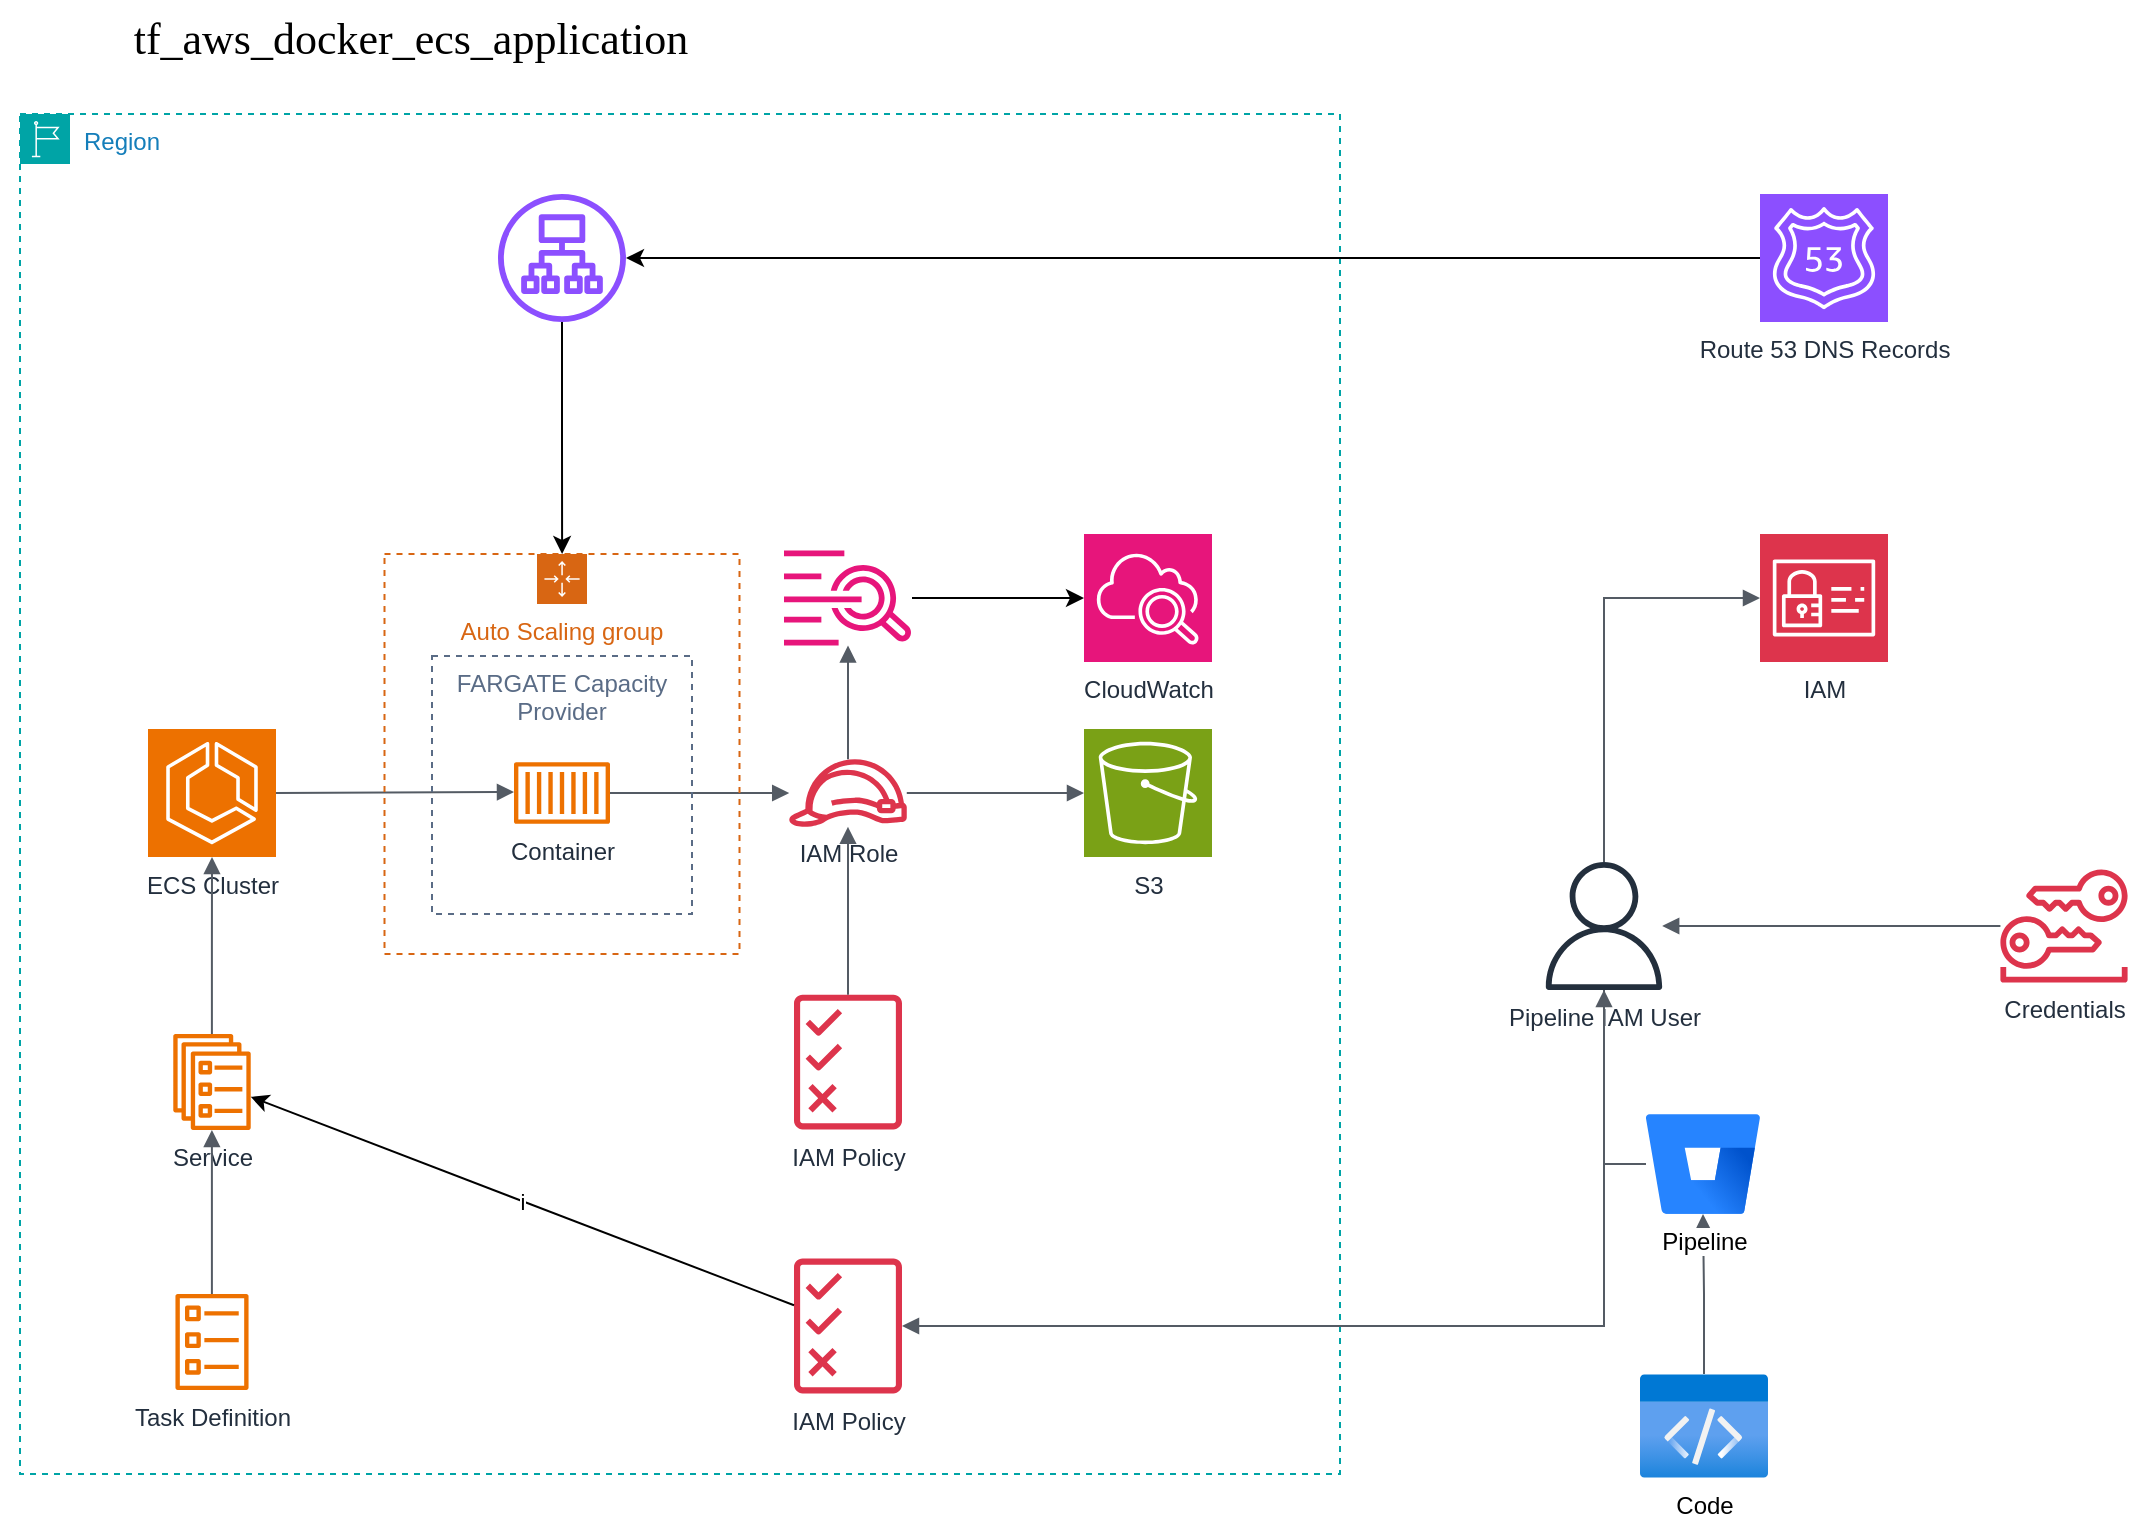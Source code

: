 <mxfile version="24.5.3" type="device">
  <diagram name="Page-1" id="UK2x4mv7M9AoydwgML-n">
    <mxGraphModel dx="2074" dy="1214" grid="1" gridSize="10" guides="1" tooltips="1" connect="1" arrows="1" fold="1" page="1" pageScale="1" pageWidth="1169" pageHeight="827" math="0" shadow="0">
      <root>
        <mxCell id="0" />
        <mxCell id="1" parent="0" />
        <mxCell id="CwAkxQvdfGnNLeCCKybQ-1" value="&lt;font style=&quot;font-size: 22px;&quot; face=&quot;JetBrains Mono&quot;&gt;tf_aws_docker_ecs_application&lt;/font&gt;" style="text;html=1;align=center;verticalAlign=middle;resizable=0;points=[];autosize=1;strokeColor=none;fillColor=none;" parent="1" vertex="1">
          <mxGeometry x="40" y="33" width="410" height="40" as="geometry" />
        </mxCell>
        <mxCell id="CwAkxQvdfGnNLeCCKybQ-5" value="Region" style="points=[[0,0],[0.25,0],[0.5,0],[0.75,0],[1,0],[1,0.25],[1,0.5],[1,0.75],[1,1],[0.75,1],[0.5,1],[0.25,1],[0,1],[0,0.75],[0,0.5],[0,0.25]];outlineConnect=0;gradientColor=none;html=1;whiteSpace=wrap;fontSize=12;fontStyle=0;container=1;pointerEvents=0;collapsible=0;recursiveResize=0;shape=mxgraph.aws4.group;grIcon=mxgraph.aws4.group_region;strokeColor=#00A4A6;fillColor=none;verticalAlign=top;align=left;spacingLeft=30;fontColor=#147EBA;dashed=1;" parent="1" vertex="1">
          <mxGeometry x="50" y="90" width="660" height="680" as="geometry" />
        </mxCell>
        <mxCell id="CwAkxQvdfGnNLeCCKybQ-2" value="ECS Cluster" style="sketch=0;points=[[0,0,0],[0.25,0,0],[0.5,0,0],[0.75,0,0],[1,0,0],[0,1,0],[0.25,1,0],[0.5,1,0],[0.75,1,0],[1,1,0],[0,0.25,0],[0,0.5,0],[0,0.75,0],[1,0.25,0],[1,0.5,0],[1,0.75,0]];outlineConnect=0;fontColor=#232F3E;fillColor=#ED7100;strokeColor=#ffffff;dashed=0;verticalLabelPosition=bottom;verticalAlign=top;align=center;html=1;fontSize=12;fontStyle=0;aspect=fixed;shape=mxgraph.aws4.resourceIcon;resIcon=mxgraph.aws4.ecs;" parent="CwAkxQvdfGnNLeCCKybQ-5" vertex="1">
          <mxGeometry x="64" y="307.5" width="64" height="64" as="geometry" />
        </mxCell>
        <mxCell id="CwAkxQvdfGnNLeCCKybQ-3" value="Service" style="sketch=0;outlineConnect=0;fontColor=#232F3E;gradientColor=none;fillColor=#ED7100;strokeColor=none;dashed=0;verticalLabelPosition=bottom;verticalAlign=top;align=center;html=1;fontSize=12;fontStyle=0;aspect=fixed;pointerEvents=1;shape=mxgraph.aws4.ecs_service;" parent="CwAkxQvdfGnNLeCCKybQ-5" vertex="1">
          <mxGeometry x="76.5" y="460" width="39" height="48" as="geometry" />
        </mxCell>
        <mxCell id="CwAkxQvdfGnNLeCCKybQ-4" value="Task Definition" style="sketch=0;outlineConnect=0;fontColor=#232F3E;gradientColor=none;fillColor=#ED7100;strokeColor=none;dashed=0;verticalLabelPosition=bottom;verticalAlign=top;align=center;html=1;fontSize=12;fontStyle=0;aspect=fixed;pointerEvents=1;shape=mxgraph.aws4.ecs_task;" parent="CwAkxQvdfGnNLeCCKybQ-5" vertex="1">
          <mxGeometry x="77.5" y="590" width="37" height="48" as="geometry" />
        </mxCell>
        <mxCell id="CwAkxQvdfGnNLeCCKybQ-7" value="S3" style="sketch=0;points=[[0,0,0],[0.25,0,0],[0.5,0,0],[0.75,0,0],[1,0,0],[0,1,0],[0.25,1,0],[0.5,1,0],[0.75,1,0],[1,1,0],[0,0.25,0],[0,0.5,0],[0,0.75,0],[1,0.25,0],[1,0.5,0],[1,0.75,0]];outlineConnect=0;fontColor=#232F3E;fillColor=#7AA116;strokeColor=#ffffff;dashed=0;verticalLabelPosition=bottom;verticalAlign=top;align=center;html=1;fontSize=12;fontStyle=0;aspect=fixed;shape=mxgraph.aws4.resourceIcon;resIcon=mxgraph.aws4.s3;" parent="CwAkxQvdfGnNLeCCKybQ-5" vertex="1">
          <mxGeometry x="532" y="307.5" width="64" height="64" as="geometry" />
        </mxCell>
        <mxCell id="CwAkxQvdfGnNLeCCKybQ-8" value="Container" style="sketch=0;outlineConnect=0;fontColor=#232F3E;gradientColor=none;fillColor=#ED7100;strokeColor=none;dashed=0;verticalLabelPosition=bottom;verticalAlign=top;align=center;html=1;fontSize=12;fontStyle=0;aspect=fixed;pointerEvents=1;shape=mxgraph.aws4.container_1;" parent="CwAkxQvdfGnNLeCCKybQ-5" vertex="1">
          <mxGeometry x="247" y="324" width="48" height="31" as="geometry" />
        </mxCell>
        <mxCell id="CwAkxQvdfGnNLeCCKybQ-9" value="" style="edgeStyle=orthogonalEdgeStyle;html=1;endArrow=block;elbow=vertical;startArrow=none;endFill=1;strokeColor=#545B64;rounded=0;" parent="CwAkxQvdfGnNLeCCKybQ-5" source="CwAkxQvdfGnNLeCCKybQ-4" target="CwAkxQvdfGnNLeCCKybQ-3" edge="1">
          <mxGeometry width="100" relative="1" as="geometry">
            <mxPoint x="307" y="510" as="sourcePoint" />
            <mxPoint x="407" y="510" as="targetPoint" />
          </mxGeometry>
        </mxCell>
        <mxCell id="CwAkxQvdfGnNLeCCKybQ-10" value="" style="edgeStyle=orthogonalEdgeStyle;html=1;endArrow=block;elbow=vertical;startArrow=none;endFill=1;strokeColor=#545B64;rounded=0;entryX=0.5;entryY=1;entryDx=0;entryDy=0;entryPerimeter=0;" parent="CwAkxQvdfGnNLeCCKybQ-5" source="CwAkxQvdfGnNLeCCKybQ-3" target="CwAkxQvdfGnNLeCCKybQ-2" edge="1">
          <mxGeometry width="100" relative="1" as="geometry">
            <mxPoint x="307" y="510" as="sourcePoint" />
            <mxPoint x="407" y="510" as="targetPoint" />
          </mxGeometry>
        </mxCell>
        <mxCell id="CwAkxQvdfGnNLeCCKybQ-12" value="IAM Policy" style="sketch=0;outlineConnect=0;fontColor=#232F3E;gradientColor=none;fillColor=#DD344C;strokeColor=none;dashed=0;verticalLabelPosition=bottom;verticalAlign=top;align=center;html=1;fontSize=12;fontStyle=0;aspect=fixed;pointerEvents=1;shape=mxgraph.aws4.permissions;" parent="CwAkxQvdfGnNLeCCKybQ-5" vertex="1">
          <mxGeometry x="387" y="440.06" width="54" height="67.94" as="geometry" />
        </mxCell>
        <mxCell id="CwAkxQvdfGnNLeCCKybQ-15" value="IAM Role" style="sketch=0;outlineConnect=0;fontColor=#232F3E;gradientColor=none;fillColor=#DD344C;strokeColor=none;dashed=0;verticalLabelPosition=bottom;verticalAlign=top;align=center;html=1;fontSize=12;fontStyle=0;aspect=fixed;pointerEvents=1;shape=mxgraph.aws4.role;" parent="CwAkxQvdfGnNLeCCKybQ-5" vertex="1">
          <mxGeometry x="384" y="322.58" width="60" height="33.84" as="geometry" />
        </mxCell>
        <mxCell id="CwAkxQvdfGnNLeCCKybQ-16" value="" style="edgeStyle=orthogonalEdgeStyle;html=1;endArrow=block;elbow=vertical;startArrow=none;endFill=1;strokeColor=#545B64;rounded=0;" parent="CwAkxQvdfGnNLeCCKybQ-5" source="CwAkxQvdfGnNLeCCKybQ-8" target="CwAkxQvdfGnNLeCCKybQ-15" edge="1">
          <mxGeometry width="100" relative="1" as="geometry">
            <mxPoint x="307" y="510" as="sourcePoint" />
            <mxPoint x="407" y="510" as="targetPoint" />
          </mxGeometry>
        </mxCell>
        <mxCell id="CwAkxQvdfGnNLeCCKybQ-17" value="" style="edgeStyle=orthogonalEdgeStyle;html=1;endArrow=block;elbow=vertical;startArrow=none;endFill=1;strokeColor=#545B64;rounded=0;" parent="CwAkxQvdfGnNLeCCKybQ-5" source="CwAkxQvdfGnNLeCCKybQ-15" target="CwAkxQvdfGnNLeCCKybQ-7" edge="1">
          <mxGeometry width="100" relative="1" as="geometry">
            <mxPoint x="307" y="510" as="sourcePoint" />
            <mxPoint x="407" y="510" as="targetPoint" />
          </mxGeometry>
        </mxCell>
        <mxCell id="CwAkxQvdfGnNLeCCKybQ-18" value="" style="edgeStyle=orthogonalEdgeStyle;html=1;endArrow=block;elbow=vertical;startArrow=none;endFill=1;strokeColor=#545B64;rounded=0;" parent="CwAkxQvdfGnNLeCCKybQ-5" source="CwAkxQvdfGnNLeCCKybQ-12" target="CwAkxQvdfGnNLeCCKybQ-15" edge="1">
          <mxGeometry width="100" relative="1" as="geometry">
            <mxPoint x="307" y="510" as="sourcePoint" />
            <mxPoint x="407" y="510" as="targetPoint" />
          </mxGeometry>
        </mxCell>
        <mxCell id="CwAkxQvdfGnNLeCCKybQ-24" value="IAM Policy" style="sketch=0;outlineConnect=0;fontColor=#232F3E;gradientColor=none;fillColor=#DD344C;strokeColor=none;dashed=0;verticalLabelPosition=bottom;verticalAlign=top;align=center;html=1;fontSize=12;fontStyle=0;aspect=fixed;pointerEvents=1;shape=mxgraph.aws4.permissions;" parent="CwAkxQvdfGnNLeCCKybQ-5" vertex="1">
          <mxGeometry x="387" y="572.03" width="54" height="67.94" as="geometry" />
        </mxCell>
        <mxCell id="CwAkxQvdfGnNLeCCKybQ-26" value="i" style="edgeStyle=none;orthogonalLoop=1;jettySize=auto;html=1;rounded=0;" parent="CwAkxQvdfGnNLeCCKybQ-5" source="CwAkxQvdfGnNLeCCKybQ-24" target="CwAkxQvdfGnNLeCCKybQ-3" edge="1">
          <mxGeometry width="80" relative="1" as="geometry">
            <mxPoint x="347" y="640" as="sourcePoint" />
            <mxPoint x="427" y="640" as="targetPoint" />
            <Array as="points" />
          </mxGeometry>
        </mxCell>
        <mxCell id="b6w89GyX_Bw7gr28g-lh-1" value="CloudWatch" style="sketch=0;points=[[0,0,0],[0.25,0,0],[0.5,0,0],[0.75,0,0],[1,0,0],[0,1,0],[0.25,1,0],[0.5,1,0],[0.75,1,0],[1,1,0],[0,0.25,0],[0,0.5,0],[0,0.75,0],[1,0.25,0],[1,0.5,0],[1,0.75,0]];points=[[0,0,0],[0.25,0,0],[0.5,0,0],[0.75,0,0],[1,0,0],[0,1,0],[0.25,1,0],[0.5,1,0],[0.75,1,0],[1,1,0],[0,0.25,0],[0,0.5,0],[0,0.75,0],[1,0.25,0],[1,0.5,0],[1,0.75,0]];outlineConnect=0;fontColor=#232F3E;fillColor=#E7157B;strokeColor=#ffffff;dashed=0;verticalLabelPosition=bottom;verticalAlign=top;align=center;html=1;fontSize=12;fontStyle=0;aspect=fixed;shape=mxgraph.aws4.resourceIcon;resIcon=mxgraph.aws4.cloudwatch_2;" parent="CwAkxQvdfGnNLeCCKybQ-5" vertex="1">
          <mxGeometry x="532" y="210" width="64" height="64" as="geometry" />
        </mxCell>
        <mxCell id="b6w89GyX_Bw7gr28g-lh-4" value="" style="edgeStyle=orthogonalEdgeStyle;rounded=0;orthogonalLoop=1;jettySize=auto;html=1;" parent="CwAkxQvdfGnNLeCCKybQ-5" source="b6w89GyX_Bw7gr28g-lh-2" target="b6w89GyX_Bw7gr28g-lh-1" edge="1">
          <mxGeometry relative="1" as="geometry" />
        </mxCell>
        <mxCell id="b6w89GyX_Bw7gr28g-lh-2" value="" style="sketch=0;outlineConnect=0;fontColor=#232F3E;gradientColor=none;fillColor=#E7157B;strokeColor=none;dashed=0;verticalLabelPosition=bottom;verticalAlign=top;align=center;html=1;fontSize=12;fontStyle=0;aspect=fixed;pointerEvents=1;shape=mxgraph.aws4.cloudwatch_logs;" parent="CwAkxQvdfGnNLeCCKybQ-5" vertex="1">
          <mxGeometry x="382" y="218.2" width="64" height="47.59" as="geometry" />
        </mxCell>
        <mxCell id="b6w89GyX_Bw7gr28g-lh-3" value="" style="edgeStyle=orthogonalEdgeStyle;html=1;endArrow=block;elbow=vertical;startArrow=none;endFill=1;strokeColor=#545B64;rounded=0;" parent="CwAkxQvdfGnNLeCCKybQ-5" source="CwAkxQvdfGnNLeCCKybQ-15" target="b6w89GyX_Bw7gr28g-lh-2" edge="1">
          <mxGeometry width="100" relative="1" as="geometry">
            <mxPoint x="477" y="730" as="sourcePoint" />
            <mxPoint x="577" y="730" as="targetPoint" />
          </mxGeometry>
        </mxCell>
        <mxCell id="CwAkxQvdfGnNLeCCKybQ-11" value="" style="edgeStyle=orthogonalEdgeStyle;html=1;endArrow=block;elbow=vertical;startArrow=none;endFill=1;strokeColor=#545B64;rounded=0;exitX=1;exitY=0.5;exitDx=0;exitDy=0;exitPerimeter=0;" parent="CwAkxQvdfGnNLeCCKybQ-5" source="CwAkxQvdfGnNLeCCKybQ-2" edge="1">
          <mxGeometry width="100" relative="1" as="geometry">
            <mxPoint x="307" y="510" as="sourcePoint" />
            <mxPoint x="247" y="339" as="targetPoint" />
          </mxGeometry>
        </mxCell>
        <mxCell id="QW2W_MxPZAbcar348hzU-2" style="edgeStyle=orthogonalEdgeStyle;rounded=0;orthogonalLoop=1;jettySize=auto;html=1;" edge="1" parent="CwAkxQvdfGnNLeCCKybQ-5" source="QW2W_MxPZAbcar348hzU-1" target="QW2W_MxPZAbcar348hzU-6">
          <mxGeometry relative="1" as="geometry">
            <mxPoint x="271" y="260" as="targetPoint" />
          </mxGeometry>
        </mxCell>
        <mxCell id="QW2W_MxPZAbcar348hzU-1" value="" style="sketch=0;outlineConnect=0;fontColor=#232F3E;gradientColor=none;fillColor=#8C4FFF;strokeColor=none;dashed=0;verticalLabelPosition=bottom;verticalAlign=top;align=center;html=1;fontSize=12;fontStyle=0;aspect=fixed;pointerEvents=1;shape=mxgraph.aws4.application_load_balancer;" vertex="1" parent="CwAkxQvdfGnNLeCCKybQ-5">
          <mxGeometry x="239" y="40" width="64" height="64" as="geometry" />
        </mxCell>
        <mxCell id="QW2W_MxPZAbcar348hzU-6" value="Auto Scaling group" style="points=[[0,0],[0.25,0],[0.5,0],[0.75,0],[1,0],[1,0.25],[1,0.5],[1,0.75],[1,1],[0.75,1],[0.5,1],[0.25,1],[0,1],[0,0.75],[0,0.5],[0,0.25]];outlineConnect=0;gradientColor=none;html=1;whiteSpace=wrap;fontSize=12;fontStyle=0;container=1;pointerEvents=0;collapsible=0;recursiveResize=0;shape=mxgraph.aws4.groupCenter;grIcon=mxgraph.aws4.group_auto_scaling_group;grStroke=1;strokeColor=#D86613;fillColor=none;verticalAlign=top;align=center;fontColor=#D86613;dashed=1;spacingTop=25;" vertex="1" parent="CwAkxQvdfGnNLeCCKybQ-5">
          <mxGeometry x="182.25" y="220" width="177.5" height="200" as="geometry" />
        </mxCell>
        <mxCell id="QW2W_MxPZAbcar348hzU-9" value="FARGATE Capacity Provider" style="fillColor=none;strokeColor=#5A6C86;dashed=1;verticalAlign=top;fontStyle=0;fontColor=#5A6C86;whiteSpace=wrap;html=1;" vertex="1" parent="QW2W_MxPZAbcar348hzU-6">
          <mxGeometry x="23.75" y="51" width="130" height="129" as="geometry" />
        </mxCell>
        <mxCell id="CwAkxQvdfGnNLeCCKybQ-19" value="IAM" style="sketch=0;points=[[0,0,0],[0.25,0,0],[0.5,0,0],[0.75,0,0],[1,0,0],[0,1,0],[0.25,1,0],[0.5,1,0],[0.75,1,0],[1,1,0],[0,0.25,0],[0,0.5,0],[0,0.75,0],[1,0.25,0],[1,0.5,0],[1,0.75,0]];outlineConnect=0;fontColor=#232F3E;fillColor=#DD344C;strokeColor=#ffffff;dashed=0;verticalLabelPosition=bottom;verticalAlign=top;align=center;html=1;fontSize=12;fontStyle=0;aspect=fixed;shape=mxgraph.aws4.resourceIcon;resIcon=mxgraph.aws4.identity_and_access_management;" parent="1" vertex="1">
          <mxGeometry x="920" y="300" width="64" height="64" as="geometry" />
        </mxCell>
        <mxCell id="CwAkxQvdfGnNLeCCKybQ-20" value="Credentials" style="sketch=0;outlineConnect=0;fontColor=#232F3E;gradientColor=none;fillColor=#DD344C;strokeColor=none;dashed=0;verticalLabelPosition=bottom;verticalAlign=top;align=center;html=1;fontSize=12;fontStyle=0;aspect=fixed;pointerEvents=1;shape=mxgraph.aws4.long_term_security_credential;" parent="1" vertex="1">
          <mxGeometry x="1040" y="467.69" width="64" height="56.62" as="geometry" />
        </mxCell>
        <mxCell id="CwAkxQvdfGnNLeCCKybQ-21" value="Pipeline IAM User&lt;div&gt;&lt;br&gt;&lt;/div&gt;" style="sketch=0;outlineConnect=0;fontColor=#232F3E;gradientColor=none;fillColor=#232F3D;strokeColor=none;dashed=0;verticalLabelPosition=bottom;verticalAlign=top;align=center;html=1;fontSize=12;fontStyle=0;aspect=fixed;pointerEvents=1;shape=mxgraph.aws4.user;" parent="1" vertex="1">
          <mxGeometry x="810" y="464" width="64" height="64" as="geometry" />
        </mxCell>
        <mxCell id="CwAkxQvdfGnNLeCCKybQ-22" value="" style="edgeStyle=orthogonalEdgeStyle;html=1;endArrow=block;elbow=vertical;startArrow=none;endFill=1;strokeColor=#545B64;rounded=0;" parent="1" source="CwAkxQvdfGnNLeCCKybQ-20" target="CwAkxQvdfGnNLeCCKybQ-21" edge="1">
          <mxGeometry width="100" relative="1" as="geometry">
            <mxPoint x="340" y="580" as="sourcePoint" />
            <mxPoint x="440" y="580" as="targetPoint" />
          </mxGeometry>
        </mxCell>
        <mxCell id="CwAkxQvdfGnNLeCCKybQ-23" value="" style="edgeStyle=orthogonalEdgeStyle;html=1;endArrow=block;elbow=vertical;startArrow=none;endFill=1;strokeColor=#545B64;rounded=0;entryX=0;entryY=0.5;entryDx=0;entryDy=0;entryPerimeter=0;" parent="1" source="CwAkxQvdfGnNLeCCKybQ-21" target="CwAkxQvdfGnNLeCCKybQ-19" edge="1">
          <mxGeometry width="100" relative="1" as="geometry">
            <mxPoint x="340" y="580" as="sourcePoint" />
            <mxPoint x="440" y="580" as="targetPoint" />
            <Array as="points">
              <mxPoint x="842" y="332" />
            </Array>
          </mxGeometry>
        </mxCell>
        <mxCell id="CwAkxQvdfGnNLeCCKybQ-25" value="" style="edgeStyle=orthogonalEdgeStyle;html=1;endArrow=none;elbow=vertical;startArrow=block;startFill=1;strokeColor=#545B64;rounded=0;" parent="1" source="CwAkxQvdfGnNLeCCKybQ-24" target="CwAkxQvdfGnNLeCCKybQ-21" edge="1">
          <mxGeometry width="100" relative="1" as="geometry">
            <mxPoint x="350" y="530" as="sourcePoint" />
            <mxPoint x="450" y="530" as="targetPoint" />
          </mxGeometry>
        </mxCell>
        <mxCell id="CwAkxQvdfGnNLeCCKybQ-27" value="Code" style="image;aspect=fixed;html=1;points=[];align=center;fontSize=12;image=img/lib/azure2/general/Code.svg;" parent="1" vertex="1">
          <mxGeometry x="860" y="720" width="64" height="52" as="geometry" />
        </mxCell>
        <mxCell id="CwAkxQvdfGnNLeCCKybQ-28" value="" style="edgeStyle=orthogonalEdgeStyle;html=1;endArrow=block;elbow=vertical;startArrow=none;endFill=1;strokeColor=#545B64;rounded=0;entryX=0.5;entryY=1;entryDx=0;entryDy=0;" parent="1" source="CwAkxQvdfGnNLeCCKybQ-27" target="CwAkxQvdfGnNLeCCKybQ-29" edge="1">
          <mxGeometry width="100" relative="1" as="geometry">
            <mxPoint x="350" y="530" as="sourcePoint" />
            <mxPoint x="450" y="530" as="targetPoint" />
          </mxGeometry>
        </mxCell>
        <mxCell id="CwAkxQvdfGnNLeCCKybQ-29" value="Pipeline" style="image;html=1;image=img/lib/atlassian/Bitbucket_Logo.svg;" parent="1" vertex="1">
          <mxGeometry x="863" y="590" width="57" height="50" as="geometry" />
        </mxCell>
        <mxCell id="CwAkxQvdfGnNLeCCKybQ-30" value="" style="edgeStyle=orthogonalEdgeStyle;html=1;endArrow=block;elbow=vertical;startArrow=none;endFill=1;strokeColor=#545B64;rounded=0;exitX=0;exitY=0.5;exitDx=0;exitDy=0;" parent="1" source="CwAkxQvdfGnNLeCCKybQ-29" target="CwAkxQvdfGnNLeCCKybQ-21" edge="1">
          <mxGeometry width="100" relative="1" as="geometry">
            <mxPoint x="350" y="530" as="sourcePoint" />
            <mxPoint x="450" y="530" as="targetPoint" />
          </mxGeometry>
        </mxCell>
        <mxCell id="QW2W_MxPZAbcar348hzU-5" style="edgeStyle=orthogonalEdgeStyle;rounded=0;orthogonalLoop=1;jettySize=auto;html=1;" edge="1" parent="1" source="QW2W_MxPZAbcar348hzU-4" target="QW2W_MxPZAbcar348hzU-1">
          <mxGeometry relative="1" as="geometry" />
        </mxCell>
        <mxCell id="QW2W_MxPZAbcar348hzU-4" value="Route 53 DNS Records" style="sketch=0;points=[[0,0,0],[0.25,0,0],[0.5,0,0],[0.75,0,0],[1,0,0],[0,1,0],[0.25,1,0],[0.5,1,0],[0.75,1,0],[1,1,0],[0,0.25,0],[0,0.5,0],[0,0.75,0],[1,0.25,0],[1,0.5,0],[1,0.75,0]];outlineConnect=0;fontColor=#232F3E;fillColor=#8C4FFF;strokeColor=#ffffff;dashed=0;verticalLabelPosition=bottom;verticalAlign=top;align=center;html=1;fontSize=12;fontStyle=0;aspect=fixed;shape=mxgraph.aws4.resourceIcon;resIcon=mxgraph.aws4.route_53;" vertex="1" parent="1">
          <mxGeometry x="920" y="130" width="64" height="64" as="geometry" />
        </mxCell>
      </root>
    </mxGraphModel>
  </diagram>
</mxfile>
